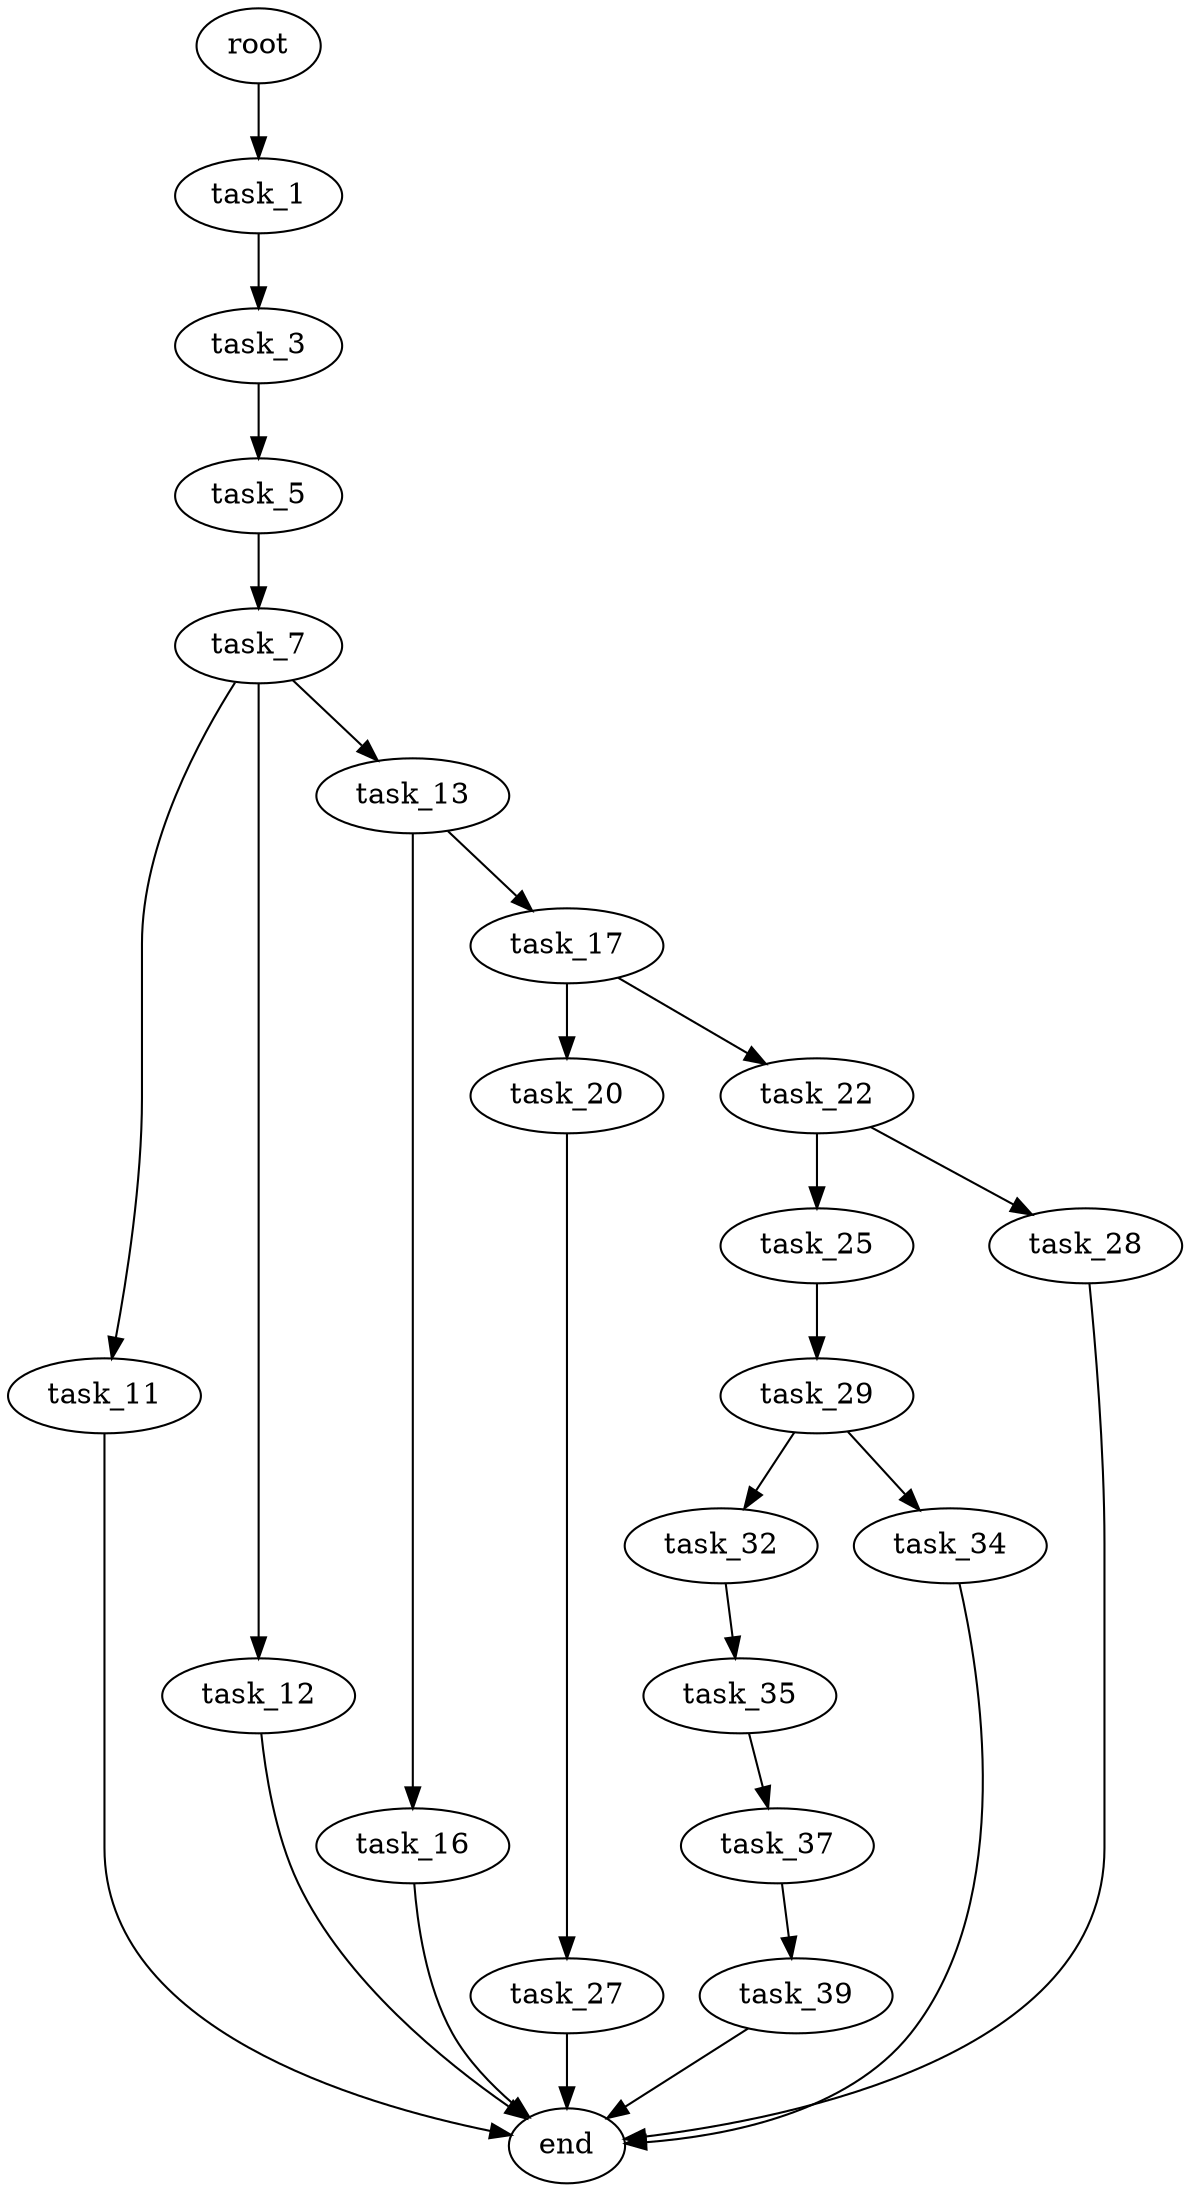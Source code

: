 digraph G {
  root [size="0.000000"];
  task_1 [size="549755813888.000000"];
  task_3 [size="1224875813358.000000"];
  task_5 [size="12617809396.000000"];
  task_7 [size="19709028024.000000"];
  task_11 [size="628333818127.000000"];
  task_12 [size="8589934592.000000"];
  task_13 [size="445038462521.000000"];
  end [size="0.000000"];
  task_16 [size="428200872667.000000"];
  task_17 [size="10718011700.000000"];
  task_20 [size="8589934592.000000"];
  task_22 [size="8589934592.000000"];
  task_27 [size="947583207214.000000"];
  task_25 [size="1068984207008.000000"];
  task_28 [size="6251557498.000000"];
  task_29 [size="782757789696.000000"];
  task_32 [size="14848332740.000000"];
  task_34 [size="549755813888.000000"];
  task_35 [size="782757789696.000000"];
  task_37 [size="37113713123.000000"];
  task_39 [size="68719476736.000000"];

  root -> task_1 [size="1.000000"];
  task_1 -> task_3 [size="536870912.000000"];
  task_3 -> task_5 [size="838860800.000000"];
  task_5 -> task_7 [size="209715200.000000"];
  task_7 -> task_11 [size="411041792.000000"];
  task_7 -> task_12 [size="411041792.000000"];
  task_7 -> task_13 [size="411041792.000000"];
  task_11 -> end [size="1.000000"];
  task_12 -> end [size="1.000000"];
  task_13 -> task_16 [size="838860800.000000"];
  task_13 -> task_17 [size="838860800.000000"];
  task_16 -> end [size="1.000000"];
  task_17 -> task_20 [size="536870912.000000"];
  task_17 -> task_22 [size="536870912.000000"];
  task_20 -> task_27 [size="33554432.000000"];
  task_22 -> task_25 [size="33554432.000000"];
  task_22 -> task_28 [size="33554432.000000"];
  task_27 -> end [size="1.000000"];
  task_25 -> task_29 [size="838860800.000000"];
  task_28 -> end [size="1.000000"];
  task_29 -> task_32 [size="679477248.000000"];
  task_29 -> task_34 [size="679477248.000000"];
  task_32 -> task_35 [size="679477248.000000"];
  task_34 -> end [size="1.000000"];
  task_35 -> task_37 [size="679477248.000000"];
  task_37 -> task_39 [size="33554432.000000"];
  task_39 -> end [size="1.000000"];
}
